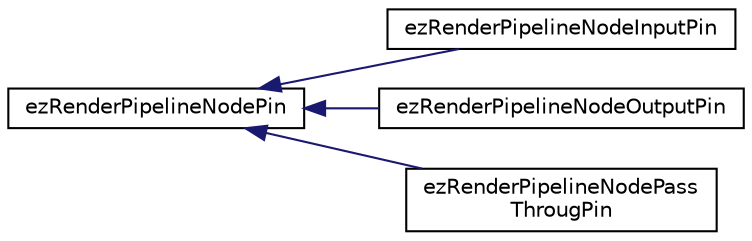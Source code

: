 digraph "Graphical Class Hierarchy"
{
 // LATEX_PDF_SIZE
  edge [fontname="Helvetica",fontsize="10",labelfontname="Helvetica",labelfontsize="10"];
  node [fontname="Helvetica",fontsize="10",shape=record];
  rankdir="LR";
  Node0 [label="ezRenderPipelineNodePin",height=0.2,width=0.4,color="black", fillcolor="white", style="filled",URL="$d9/d96/structez_render_pipeline_node_pin.htm",tooltip=" "];
  Node0 -> Node1 [dir="back",color="midnightblue",fontsize="10",style="solid",fontname="Helvetica"];
  Node1 [label="ezRenderPipelineNodeInputPin",height=0.2,width=0.4,color="black", fillcolor="white", style="filled",URL="$d6/d2a/structez_render_pipeline_node_input_pin.htm",tooltip=" "];
  Node0 -> Node2 [dir="back",color="midnightblue",fontsize="10",style="solid",fontname="Helvetica"];
  Node2 [label="ezRenderPipelineNodeOutputPin",height=0.2,width=0.4,color="black", fillcolor="white", style="filled",URL="$d1/db0/structez_render_pipeline_node_output_pin.htm",tooltip=" "];
  Node0 -> Node3 [dir="back",color="midnightblue",fontsize="10",style="solid",fontname="Helvetica"];
  Node3 [label="ezRenderPipelineNodePass\lThrougPin",height=0.2,width=0.4,color="black", fillcolor="white", style="filled",URL="$db/dfa/structez_render_pipeline_node_pass_throug_pin.htm",tooltip=" "];
}
